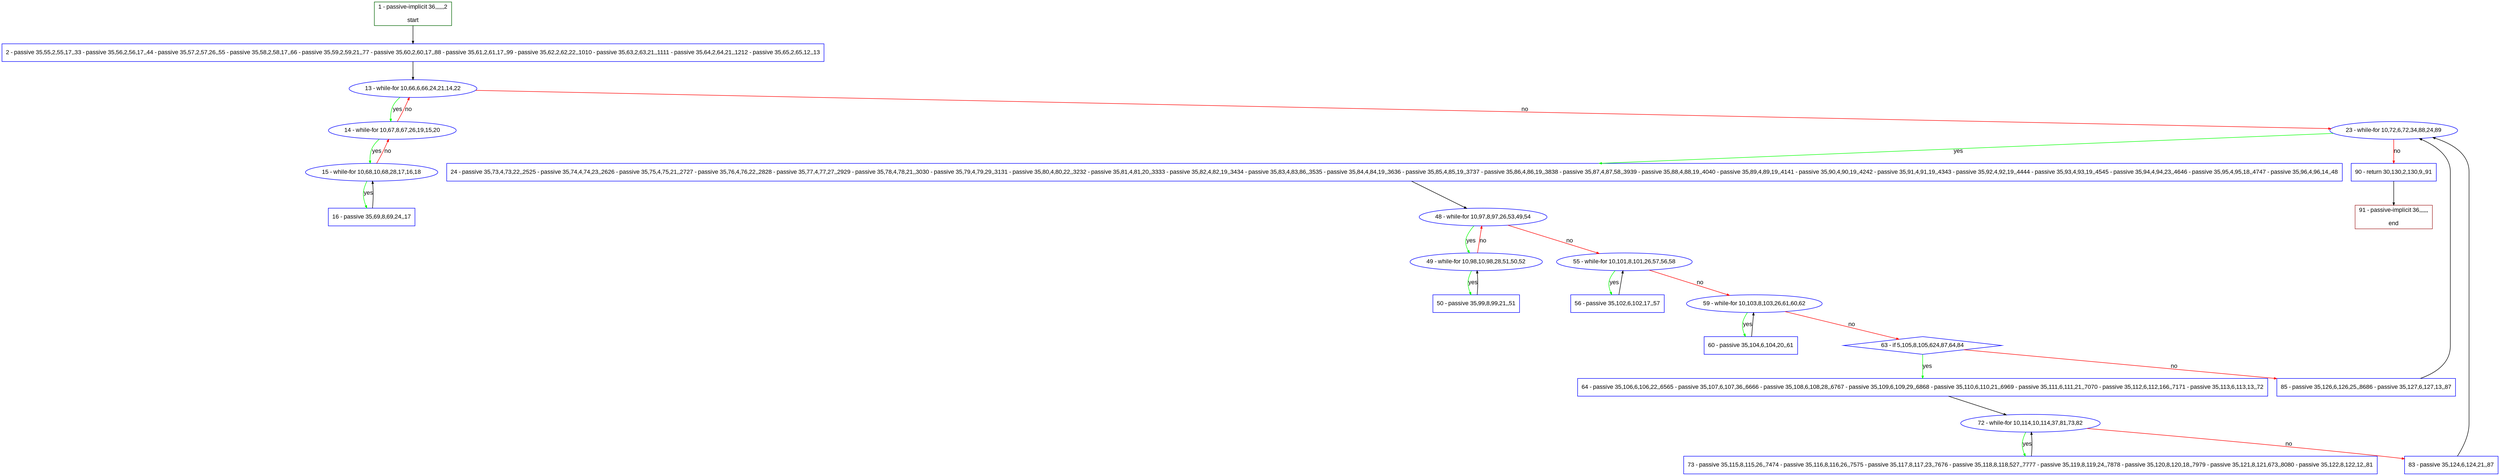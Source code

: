 digraph "" {
  graph [pack="true", label="", fontsize="12", packmode="clust", fontname="Arial", fillcolor="#FFFFCC", bgcolor="white", style="rounded,filled", compound="true"];
  node [node_initialized="no", label="", color="grey", fontsize="12", fillcolor="white", fontname="Arial", style="filled", shape="rectangle", compound="true", fixedsize="false"];
  edge [fontcolor="black", arrowhead="normal", arrowtail="none", arrowsize="0.5", ltail="", label="", color="black", fontsize="12", lhead="", fontname="Arial", dir="forward", compound="true"];
  __N1 [label="2 - passive 35,55,2,55,17,,33 - passive 35,56,2,56,17,,44 - passive 35,57,2,57,26,,55 - passive 35,58,2,58,17,,66 - passive 35,59,2,59,21,,77 - passive 35,60,2,60,17,,88 - passive 35,61,2,61,17,,99 - passive 35,62,2,62,22,,1010 - passive 35,63,2,63,21,,1111 - passive 35,64,2,64,21,,1212 - passive 35,65,2,65,12,,13", color="#0000ff", fillcolor="#ffffff", style="filled", shape="box"];
  __N2 [label="1 - passive-implicit 36,,,,,,2\n\nstart", color="#006400", fillcolor="#ffffff", style="filled", shape="box"];
  __N3 [label="13 - while-for 10,66,6,66,24,21,14,22", color="#0000ff", fillcolor="#ffffff", style="filled", shape="oval"];
  __N4 [label="14 - while-for 10,67,8,67,26,19,15,20", color="#0000ff", fillcolor="#ffffff", style="filled", shape="oval"];
  __N5 [label="23 - while-for 10,72,6,72,34,88,24,89", color="#0000ff", fillcolor="#ffffff", style="filled", shape="oval"];
  __N6 [label="15 - while-for 10,68,10,68,28,17,16,18", color="#0000ff", fillcolor="#ffffff", style="filled", shape="oval"];
  __N7 [label="16 - passive 35,69,8,69,24,,17", color="#0000ff", fillcolor="#ffffff", style="filled", shape="box"];
  __N8 [label="24 - passive 35,73,4,73,22,,2525 - passive 35,74,4,74,23,,2626 - passive 35,75,4,75,21,,2727 - passive 35,76,4,76,22,,2828 - passive 35,77,4,77,27,,2929 - passive 35,78,4,78,21,,3030 - passive 35,79,4,79,29,,3131 - passive 35,80,4,80,22,,3232 - passive 35,81,4,81,20,,3333 - passive 35,82,4,82,19,,3434 - passive 35,83,4,83,86,,3535 - passive 35,84,4,84,19,,3636 - passive 35,85,4,85,19,,3737 - passive 35,86,4,86,19,,3838 - passive 35,87,4,87,58,,3939 - passive 35,88,4,88,19,,4040 - passive 35,89,4,89,19,,4141 - passive 35,90,4,90,19,,4242 - passive 35,91,4,91,19,,4343 - passive 35,92,4,92,19,,4444 - passive 35,93,4,93,19,,4545 - passive 35,94,4,94,23,,4646 - passive 35,95,4,95,18,,4747 - passive 35,96,4,96,14,,48", color="#0000ff", fillcolor="#ffffff", style="filled", shape="box"];
  __N9 [label="90 - return 30,130,2,130,9,,91", color="#0000ff", fillcolor="#ffffff", style="filled", shape="box"];
  __N10 [label="48 - while-for 10,97,8,97,26,53,49,54", color="#0000ff", fillcolor="#ffffff", style="filled", shape="oval"];
  __N11 [label="49 - while-for 10,98,10,98,28,51,50,52", color="#0000ff", fillcolor="#ffffff", style="filled", shape="oval"];
  __N12 [label="55 - while-for 10,101,8,101,26,57,56,58", color="#0000ff", fillcolor="#ffffff", style="filled", shape="oval"];
  __N13 [label="50 - passive 35,99,8,99,21,,51", color="#0000ff", fillcolor="#ffffff", style="filled", shape="box"];
  __N14 [label="56 - passive 35,102,6,102,17,,57", color="#0000ff", fillcolor="#ffffff", style="filled", shape="box"];
  __N15 [label="59 - while-for 10,103,8,103,26,61,60,62", color="#0000ff", fillcolor="#ffffff", style="filled", shape="oval"];
  __N16 [label="60 - passive 35,104,6,104,20,,61", color="#0000ff", fillcolor="#ffffff", style="filled", shape="box"];
  __N17 [label="63 - if 5,105,8,105,624,87,64,84", color="#0000ff", fillcolor="#ffffff", style="filled", shape="diamond"];
  __N18 [label="64 - passive 35,106,6,106,22,,6565 - passive 35,107,6,107,36,,6666 - passive 35,108,6,108,28,,6767 - passive 35,109,6,109,29,,6868 - passive 35,110,6,110,21,,6969 - passive 35,111,6,111,21,,7070 - passive 35,112,6,112,166,,7171 - passive 35,113,6,113,13,,72", color="#0000ff", fillcolor="#ffffff", style="filled", shape="box"];
  __N19 [label="85 - passive 35,126,6,126,25,,8686 - passive 35,127,6,127,13,,87", color="#0000ff", fillcolor="#ffffff", style="filled", shape="box"];
  __N20 [label="72 - while-for 10,114,10,114,37,81,73,82", color="#0000ff", fillcolor="#ffffff", style="filled", shape="oval"];
  __N21 [label="73 - passive 35,115,8,115,26,,7474 - passive 35,116,8,116,26,,7575 - passive 35,117,8,117,23,,7676 - passive 35,118,8,118,527,,7777 - passive 35,119,8,119,24,,7878 - passive 35,120,8,120,18,,7979 - passive 35,121,8,121,673,,8080 - passive 35,122,8,122,12,,81", color="#0000ff", fillcolor="#ffffff", style="filled", shape="box"];
  __N22 [label="83 - passive 35,124,6,124,21,,87", color="#0000ff", fillcolor="#ffffff", style="filled", shape="box"];
  __N23 [label="91 - passive-implicit 36,,,,,,\n\nend", color="#a52a2a", fillcolor="#ffffff", style="filled", shape="box"];
  __N2 -> __N1 [arrowhead="normal", arrowtail="none", color="#000000", label="", dir="forward"];
  __N1 -> __N3 [arrowhead="normal", arrowtail="none", color="#000000", label="", dir="forward"];
  __N3 -> __N4 [arrowhead="normal", arrowtail="none", color="#00ff00", label="yes", dir="forward"];
  __N4 -> __N3 [arrowhead="normal", arrowtail="none", color="#ff0000", label="no", dir="forward"];
  __N3 -> __N5 [arrowhead="normal", arrowtail="none", color="#ff0000", label="no", dir="forward"];
  __N4 -> __N6 [arrowhead="normal", arrowtail="none", color="#00ff00", label="yes", dir="forward"];
  __N6 -> __N4 [arrowhead="normal", arrowtail="none", color="#ff0000", label="no", dir="forward"];
  __N6 -> __N7 [arrowhead="normal", arrowtail="none", color="#00ff00", label="yes", dir="forward"];
  __N7 -> __N6 [arrowhead="normal", arrowtail="none", color="#000000", label="", dir="forward"];
  __N5 -> __N8 [arrowhead="normal", arrowtail="none", color="#00ff00", label="yes", dir="forward"];
  __N5 -> __N9 [arrowhead="normal", arrowtail="none", color="#ff0000", label="no", dir="forward"];
  __N8 -> __N10 [arrowhead="normal", arrowtail="none", color="#000000", label="", dir="forward"];
  __N10 -> __N11 [arrowhead="normal", arrowtail="none", color="#00ff00", label="yes", dir="forward"];
  __N11 -> __N10 [arrowhead="normal", arrowtail="none", color="#ff0000", label="no", dir="forward"];
  __N10 -> __N12 [arrowhead="normal", arrowtail="none", color="#ff0000", label="no", dir="forward"];
  __N11 -> __N13 [arrowhead="normal", arrowtail="none", color="#00ff00", label="yes", dir="forward"];
  __N13 -> __N11 [arrowhead="normal", arrowtail="none", color="#000000", label="", dir="forward"];
  __N12 -> __N14 [arrowhead="normal", arrowtail="none", color="#00ff00", label="yes", dir="forward"];
  __N14 -> __N12 [arrowhead="normal", arrowtail="none", color="#000000", label="", dir="forward"];
  __N12 -> __N15 [arrowhead="normal", arrowtail="none", color="#ff0000", label="no", dir="forward"];
  __N15 -> __N16 [arrowhead="normal", arrowtail="none", color="#00ff00", label="yes", dir="forward"];
  __N16 -> __N15 [arrowhead="normal", arrowtail="none", color="#000000", label="", dir="forward"];
  __N15 -> __N17 [arrowhead="normal", arrowtail="none", color="#ff0000", label="no", dir="forward"];
  __N17 -> __N18 [arrowhead="normal", arrowtail="none", color="#00ff00", label="yes", dir="forward"];
  __N17 -> __N19 [arrowhead="normal", arrowtail="none", color="#ff0000", label="no", dir="forward"];
  __N18 -> __N20 [arrowhead="normal", arrowtail="none", color="#000000", label="", dir="forward"];
  __N20 -> __N21 [arrowhead="normal", arrowtail="none", color="#00ff00", label="yes", dir="forward"];
  __N21 -> __N20 [arrowhead="normal", arrowtail="none", color="#000000", label="", dir="forward"];
  __N20 -> __N22 [arrowhead="normal", arrowtail="none", color="#ff0000", label="no", dir="forward"];
  __N22 -> __N5 [arrowhead="normal", arrowtail="none", color="#000000", label="", dir="forward"];
  __N19 -> __N5 [arrowhead="normal", arrowtail="none", color="#000000", label="", dir="forward"];
  __N9 -> __N23 [arrowhead="normal", arrowtail="none", color="#000000", label="", dir="forward"];
}
